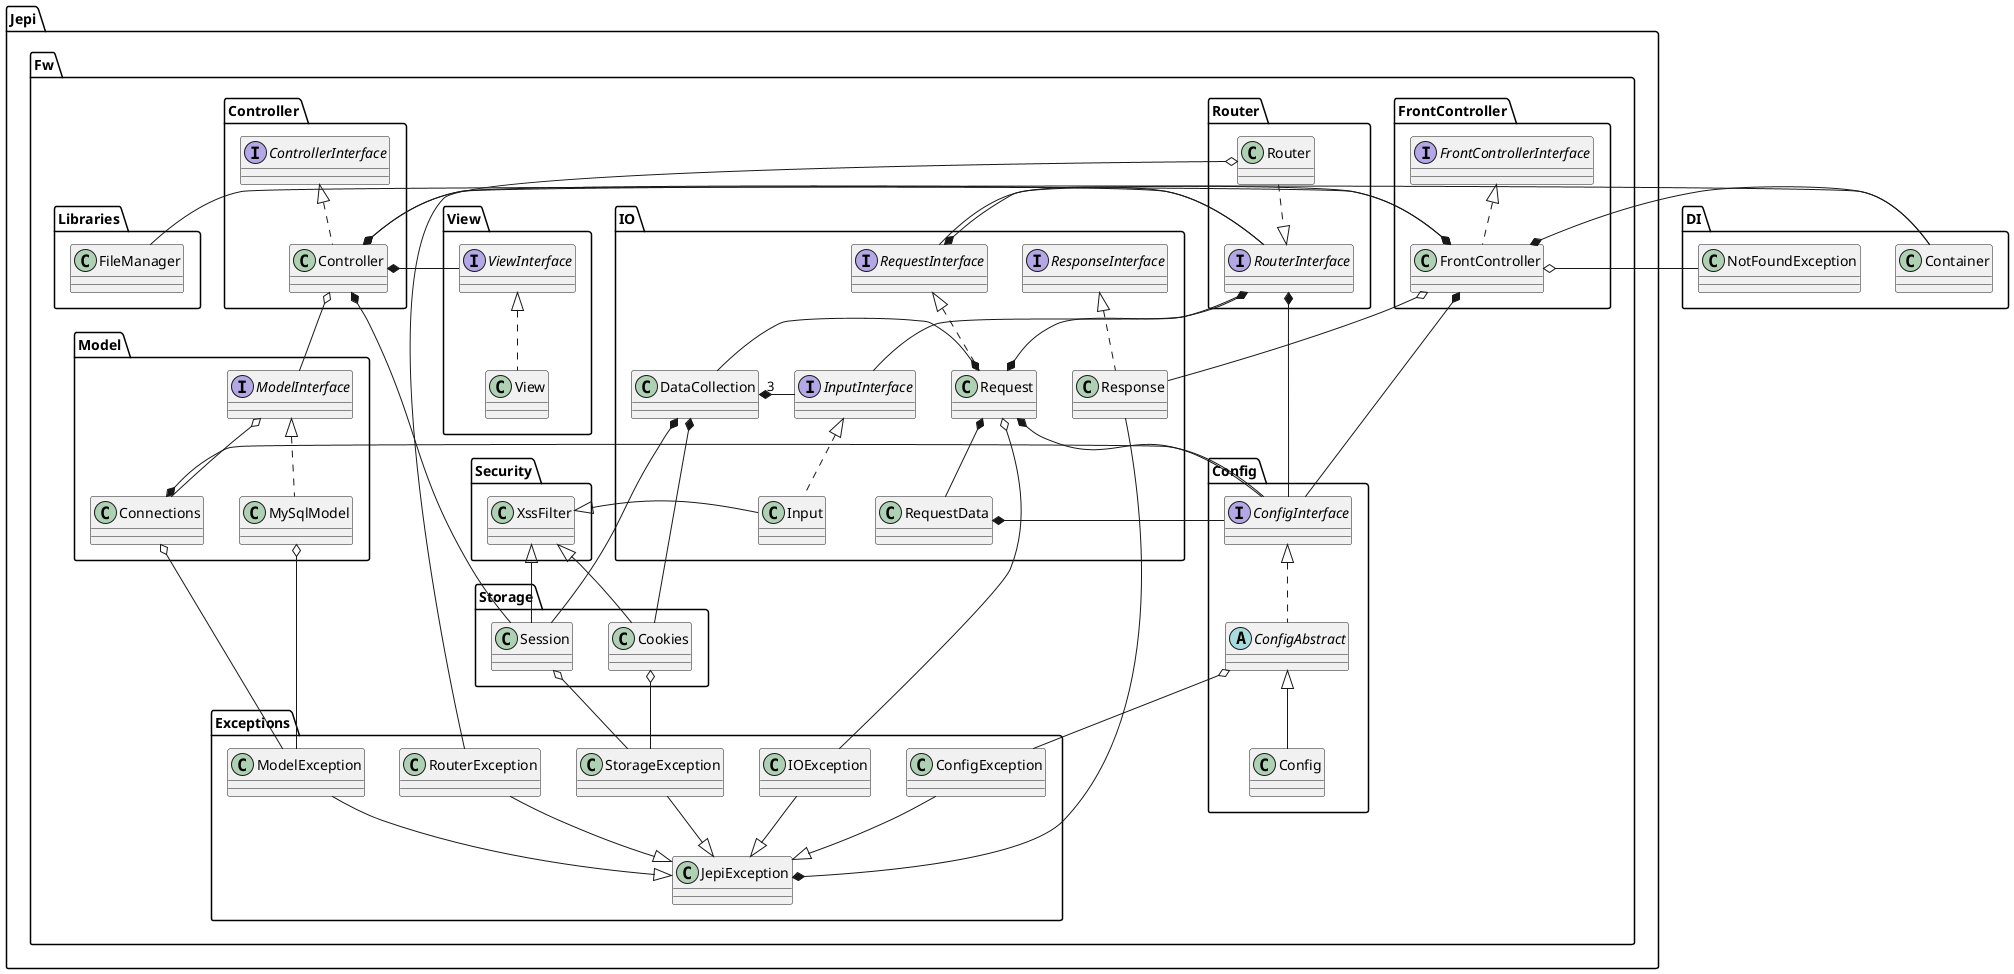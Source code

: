 @startuml
skinparam groupInheritance 0

namespace DI {
    class Container
    class NotFoundException
}

namespace Jepi.Fw.Config {

    interface ConfigInterface
    abstract class ConfigAbstract
    class Config

    ConfigInterface <|.. ConfigAbstract
    ConfigAbstract <|-- Config

    ConfigAbstract o-- Jepi.Fw.Exceptions.ConfigException
}
namespace Jepi.Fw.Controller {

    interface ControllerInterface
    class Controller

    ControllerInterface <|.. Controller

    Controller *- Jepi.Fw.Router.RouterInterface
    Controller *- Jepi.Fw.Storage.Session
    Controller *-up- DI.Container
    Controller *- Jepi.Fw.View.ViewInterface
    Controller o-- Jepi.Fw.Model.ModelInterface
}

namespace Jepi.Fw.FrontController {
    interface FrontControllerInterface
    class FrontController

    FrontControllerInterface <|.. FrontController

    FrontController o-- DI.NotFoundException
    FrontController o-- Jepi.Fw.IO.Response
    FrontController *- Jepi.Fw.Config.ConfigInterface
    FrontController *- Jepi.Fw.IO.RequestInterface
    FrontController *-right- Jepi.Fw.Libraries.FileManager
    FrontController *- DI.Container
}

namespace Jepi.Fw.IO {

    class DataCollection
    interface InputInterface
    class Input
    interface RequestInterface
    class Request
    class RequestData
    interface ResponseInterface
    class Response

    InputInterface <|.. Input
    Jepi.Fw.Security.XssFilter <|-up- Input
    RequestInterface <|.. Request
    ResponseInterface <|.. Response

    DataCollection "3" *-right- InputInterface
    DataCollection *- Jepi.Fw.Storage.Session
    DataCollection *- Jepi.Fw.Storage.Cookies

    RequestInterface *- Jepi.Fw.Router.RouterInterface
    
    Request *- DataCollection
    Request *-left- Jepi.Fw.Router.RouterInterface
    Request *- Jepi.Fw.Config.ConfigInterface
    Request *-down- RequestData
    Request o-- Jepi.Fw.Exceptions.IOException

    RequestData *- Jepi.Fw.Config.ConfigInterface
}

namespace Jepi.Fw.Libraries {
    class FileManager
}

namespace Jepi.Fw.Model {
    class Connections
    interface ModelInterface
    class MySqlModel

    ModelInterface <|.. MySqlModel
    ModelInterface o-- Connections
    Connections *- Jepi.Fw.Config.ConfigInterface
    Connections o-- Jepi.Fw.Exceptions.ModelException
    MySqlModel o-- Jepi.Fw.Exceptions.ModelException
}

namespace Jepi.Fw.Router {
    interface RouterInterface
    class Router

    RouterInterface <|.up. Router
    RouterInterface *- Jepi.Fw.Config.ConfigInterface
    RouterInterface *-down- Jepi.Fw.IO.InputInterface
    Router o-- Jepi.Fw.Exceptions.RouterException
}

namespace Jepi.Fw.Security {
    class XssFilter
}

namespace Jepi.Fw.Storage {
    class Cookies
    class Session

    Jepi.Fw.Security.XssFilter <|-- Cookies
    Jepi.Fw.Security.XssFilter <|-- Session
    Cookies o-- Jepi.Fw.Exceptions.StorageException
    Session o-- Jepi.Fw.Exceptions.StorageException
}

namespace Jepi.Fw.View {
    interface ViewInterface 
    class View

    ViewInterface <|.. View
}

namespace Jepi.Fw.Exceptions {

    class JepiException
    class ConfigException
    class ModelException
    class RouterException
    class StorageException
    class IOException
    
    JepiException <|-up- ConfigException
    JepiException <|-up- ModelException
    JepiException <|-up- RouterException
    JepiException <|-up- StorageException
    JepiException <|-up- IOException
    JepiException *- Jepi.Fw.IO.Response
}

@enduml